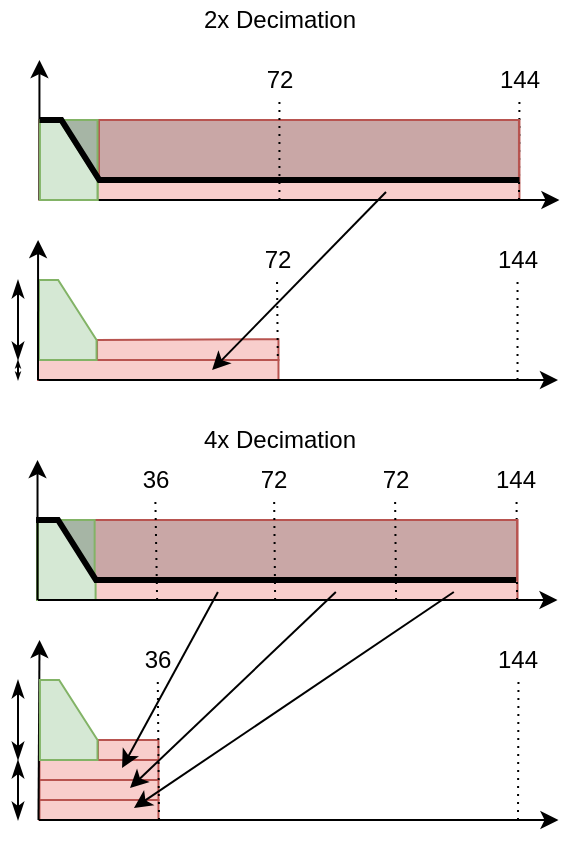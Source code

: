 <mxfile version="13.7.3" type="device" pages="2"><diagram id="X33ufl5C23CENaknPC6h" name="stop_band_attenuation"><mxGraphModel dx="922" dy="817" grid="1" gridSize="10" guides="1" tooltips="1" connect="1" arrows="1" fold="1" page="1" pageScale="1" pageWidth="850" pageHeight="1100" math="0" shadow="0"><root><mxCell id="iI2jZLfYnnL9AViTO8Pb-0"/><mxCell id="iI2jZLfYnnL9AViTO8Pb-1" parent="iI2jZLfYnnL9AViTO8Pb-0"/><mxCell id="m3p211hLiaZi5nYDxmEn-57" value="" style="verticalLabelPosition=bottom;verticalAlign=top;html=1;shape=mxgraph.basic.polygon;polyCoords=[[0,0.75],[1,0.74],[1,1],[0.12,1],[0,1],[0,1],[0,0.75],[0,0.87]];polyline=0;strokeColor=#b85450;fillColor=#f8cecc;" vertex="1" parent="iI2jZLfYnnL9AViTO8Pb-1"><mxGeometry x="269.52" y="180" width="90.72" height="40" as="geometry"/></mxCell><mxCell id="m3p211hLiaZi5nYDxmEn-58" value="144" style="text;html=1;strokeColor=none;fillColor=none;align=center;verticalAlign=middle;whiteSpace=wrap;rounded=0;" vertex="1" parent="iI2jZLfYnnL9AViTO8Pb-1"><mxGeometry x="459.76" y="160" width="40" height="20" as="geometry"/></mxCell><mxCell id="m3p211hLiaZi5nYDxmEn-59" value="" style="endArrow=classic;html=1;" edge="1" parent="iI2jZLfYnnL9AViTO8Pb-1"><mxGeometry width="50" height="50" relative="1" as="geometry"><mxPoint x="239.76" y="220" as="sourcePoint"/><mxPoint x="239.76" y="220" as="targetPoint"/></mxGeometry></mxCell><mxCell id="m3p211hLiaZi5nYDxmEn-60" value="" style="endArrow=none;dashed=1;html=1;dashPattern=1 3;strokeWidth=1;exitX=0.764;exitY=0.972;exitDx=0;exitDy=0;exitPerimeter=0;entryX=0.5;entryY=1;entryDx=0;entryDy=0;" edge="1" parent="iI2jZLfYnnL9AViTO8Pb-1" target="m3p211hLiaZi5nYDxmEn-58"><mxGeometry width="50" height="50" relative="1" as="geometry"><mxPoint x="479.76" y="230" as="sourcePoint"/><mxPoint x="480.0" y="181.12" as="targetPoint"/></mxGeometry></mxCell><mxCell id="m3p211hLiaZi5nYDxmEn-61" value="" style="endArrow=none;dashed=1;html=1;dashPattern=1 3;strokeWidth=1;exitX=0.764;exitY=0.972;exitDx=0;exitDy=0;exitPerimeter=0;entryX=0.5;entryY=1;entryDx=0;entryDy=0;" edge="1" parent="iI2jZLfYnnL9AViTO8Pb-1" target="m3p211hLiaZi5nYDxmEn-62"><mxGeometry width="50" height="50" relative="1" as="geometry"><mxPoint x="360.0" y="230" as="sourcePoint"/><mxPoint x="360.24" y="181.12" as="targetPoint"/></mxGeometry></mxCell><mxCell id="m3p211hLiaZi5nYDxmEn-62" value="72" style="text;html=1;strokeColor=none;fillColor=none;align=center;verticalAlign=middle;whiteSpace=wrap;rounded=0;" vertex="1" parent="iI2jZLfYnnL9AViTO8Pb-1"><mxGeometry x="339.52" y="160" width="40" height="20" as="geometry"/></mxCell><mxCell id="m3p211hLiaZi5nYDxmEn-65" value="" style="verticalLabelPosition=bottom;verticalAlign=top;html=1;shape=mxgraph.basic.polygon;polyCoords=[[0,0],[1,0],[1,1],[0.12,1],[0,1],[0,1],[0,0.75],[0,0.25]];polyline=0;strokeColor=#b85450;fillColor=#f8cecc;" vertex="1" parent="iI2jZLfYnnL9AViTO8Pb-1"><mxGeometry x="240.0" y="220" width="120.24" height="10" as="geometry"/></mxCell><mxCell id="m3p211hLiaZi5nYDxmEn-67" value="" style="verticalLabelPosition=bottom;verticalAlign=top;html=1;shape=mxgraph.basic.polygon;polyCoords=[[0,0],[1,0],[1,1],[0.12,1],[0,1],[0,1],[0,0.75],[0,0.25]];polyline=0;strokeColor=#b85450;fillColor=#f8cecc;" vertex="1" parent="iI2jZLfYnnL9AViTO8Pb-1"><mxGeometry x="240.72" y="100" width="240" height="40" as="geometry"/></mxCell><mxCell id="m3p211hLiaZi5nYDxmEn-68" value="144" style="text;html=1;strokeColor=none;fillColor=none;align=center;verticalAlign=middle;whiteSpace=wrap;rounded=0;" vertex="1" parent="iI2jZLfYnnL9AViTO8Pb-1"><mxGeometry x="460.72" y="70" width="40" height="20" as="geometry"/></mxCell><mxCell id="m3p211hLiaZi5nYDxmEn-69" value="" style="endArrow=classic;html=1;" edge="1" parent="iI2jZLfYnnL9AViTO8Pb-1"><mxGeometry width="50" height="50" relative="1" as="geometry"><mxPoint x="240.48" y="130.0" as="sourcePoint"/><mxPoint x="240.48" y="130.0" as="targetPoint"/></mxGeometry></mxCell><mxCell id="m3p211hLiaZi5nYDxmEn-70" value="" style="endArrow=none;dashed=1;html=1;dashPattern=1 3;strokeWidth=1;exitX=0.764;exitY=0.972;exitDx=0;exitDy=0;exitPerimeter=0;entryX=0.5;entryY=1;entryDx=0;entryDy=0;" edge="1" parent="iI2jZLfYnnL9AViTO8Pb-1" target="m3p211hLiaZi5nYDxmEn-68"><mxGeometry width="50" height="50" relative="1" as="geometry"><mxPoint x="480.48" y="140.0" as="sourcePoint"/><mxPoint x="480.72" y="91.12" as="targetPoint"/></mxGeometry></mxCell><mxCell id="m3p211hLiaZi5nYDxmEn-73" value="72" style="text;html=1;strokeColor=none;fillColor=none;align=center;verticalAlign=middle;whiteSpace=wrap;rounded=0;" vertex="1" parent="iI2jZLfYnnL9AViTO8Pb-1"><mxGeometry x="340.72" y="70" width="40" height="20" as="geometry"/></mxCell><mxCell id="Y8i4T1kmNz_SQnBnVnyy-0" value="" style="verticalLabelPosition=bottom;verticalAlign=top;html=1;shape=mxgraph.basic.polygon;polyCoords=[[0,0],[1,0],[1,1],[0,0.99],[0,0],[0,0],[0,0],[0.13,0]];polyline=0;strokeColor=#b85450;fillColor=#C9A7A6;" vertex="1" parent="iI2jZLfYnnL9AViTO8Pb-1"><mxGeometry x="270.48" y="100" width="210" height="30" as="geometry"/></mxCell><mxCell id="m3p211hLiaZi5nYDxmEn-72" value="" style="endArrow=none;dashed=1;html=1;dashPattern=1 3;strokeWidth=1;exitX=0.764;exitY=0.972;exitDx=0;exitDy=0;exitPerimeter=0;entryX=0.5;entryY=1;entryDx=0;entryDy=0;" edge="1" parent="iI2jZLfYnnL9AViTO8Pb-1" target="m3p211hLiaZi5nYDxmEn-73"><mxGeometry width="50" height="50" relative="1" as="geometry"><mxPoint x="360.72" y="140.0" as="sourcePoint"/><mxPoint x="360.96" y="91.12" as="targetPoint"/></mxGeometry></mxCell><mxCell id="Y8i4T1kmNz_SQnBnVnyy-2" value="" style="verticalLabelPosition=bottom;verticalAlign=top;html=1;shape=mxgraph.basic.polygon;polyCoords=[[0,0],[1,0],[1,1],[0.12,1],[0,1],[0,1],[0,0.75],[0,0.77]];polyline=0;strokeColor=#b85450;fillColor=#f8cecc;" vertex="1" parent="iI2jZLfYnnL9AViTO8Pb-1"><mxGeometry x="270" y="410" width="30.24" height="10" as="geometry"/></mxCell><mxCell id="Y8i4T1kmNz_SQnBnVnyy-3" value="144" style="text;html=1;strokeColor=none;fillColor=none;align=center;verticalAlign=middle;whiteSpace=wrap;rounded=0;" vertex="1" parent="iI2jZLfYnnL9AViTO8Pb-1"><mxGeometry x="460.24" y="360" width="40" height="20" as="geometry"/></mxCell><mxCell id="Y8i4T1kmNz_SQnBnVnyy-4" value="" style="endArrow=classic;html=1;" edge="1" parent="iI2jZLfYnnL9AViTO8Pb-1"><mxGeometry width="50" height="50" relative="1" as="geometry"><mxPoint x="240.0" y="440" as="sourcePoint"/><mxPoint x="240.0" y="440" as="targetPoint"/></mxGeometry></mxCell><mxCell id="Y8i4T1kmNz_SQnBnVnyy-5" value="" style="endArrow=none;dashed=1;html=1;dashPattern=1 3;strokeWidth=1;exitX=0.764;exitY=0.972;exitDx=0;exitDy=0;exitPerimeter=0;entryX=0.5;entryY=1;entryDx=0;entryDy=0;" edge="1" parent="iI2jZLfYnnL9AViTO8Pb-1" target="Y8i4T1kmNz_SQnBnVnyy-3"><mxGeometry width="50" height="50" relative="1" as="geometry"><mxPoint x="480.0" y="450" as="sourcePoint"/><mxPoint x="480.24" y="401.12" as="targetPoint"/></mxGeometry></mxCell><mxCell id="Y8i4T1kmNz_SQnBnVnyy-10" value="" style="verticalLabelPosition=bottom;verticalAlign=top;html=1;shape=mxgraph.basic.polygon;polyCoords=[[0,0],[1,0],[1,1],[0.12,1],[0,1],[0,1],[0,0.75],[0,0.25]];polyline=0;strokeColor=#b85450;fillColor=#f8cecc;" vertex="1" parent="iI2jZLfYnnL9AViTO8Pb-1"><mxGeometry x="240.72" y="420" width="59.52" height="10" as="geometry"/></mxCell><mxCell id="Y8i4T1kmNz_SQnBnVnyy-12" value="" style="verticalLabelPosition=bottom;verticalAlign=top;html=1;shape=mxgraph.basic.polygon;polyCoords=[[0,0],[1,0],[1,1],[0.12,1],[0,1],[0,1],[0,0.75],[0,0.25]];polyline=0;strokeColor=#b85450;fillColor=#f8cecc;" vertex="1" parent="iI2jZLfYnnL9AViTO8Pb-1"><mxGeometry x="239.76" y="300" width="240" height="40" as="geometry"/></mxCell><mxCell id="Y8i4T1kmNz_SQnBnVnyy-13" value="144" style="text;html=1;strokeColor=none;fillColor=none;align=center;verticalAlign=middle;whiteSpace=wrap;rounded=0;" vertex="1" parent="iI2jZLfYnnL9AViTO8Pb-1"><mxGeometry x="459.28" y="270" width="40" height="20" as="geometry"/></mxCell><mxCell id="Y8i4T1kmNz_SQnBnVnyy-14" value="" style="endArrow=classic;html=1;" edge="1" parent="iI2jZLfYnnL9AViTO8Pb-1"><mxGeometry width="50" height="50" relative="1" as="geometry"><mxPoint x="239.52" y="330" as="sourcePoint"/><mxPoint x="239.52" y="330" as="targetPoint"/></mxGeometry></mxCell><mxCell id="Y8i4T1kmNz_SQnBnVnyy-15" value="" style="endArrow=none;dashed=1;html=1;dashPattern=1 3;strokeWidth=1;exitX=0.764;exitY=0.972;exitDx=0;exitDy=0;exitPerimeter=0;entryX=0.5;entryY=1;entryDx=0;entryDy=0;" edge="1" parent="iI2jZLfYnnL9AViTO8Pb-1" target="Y8i4T1kmNz_SQnBnVnyy-13"><mxGeometry width="50" height="50" relative="1" as="geometry"><mxPoint x="479.52" y="340" as="sourcePoint"/><mxPoint x="479.76" y="291.12" as="targetPoint"/></mxGeometry></mxCell><mxCell id="Y8i4T1kmNz_SQnBnVnyy-17" value="36" style="text;html=1;strokeColor=none;fillColor=none;align=center;verticalAlign=middle;whiteSpace=wrap;rounded=0;" vertex="1" parent="iI2jZLfYnnL9AViTO8Pb-1"><mxGeometry x="278.68" y="270" width="40" height="20" as="geometry"/></mxCell><mxCell id="Y8i4T1kmNz_SQnBnVnyy-20" value="" style="verticalLabelPosition=bottom;verticalAlign=top;html=1;shape=mxgraph.basic.polygon;polyCoords=[[0,0],[1,0],[1,1],[0.08,1],[0,0],[0,0],[0,0],[0.13,0]];polyline=0;strokeColor=#b85450;fillColor=#C9A7A6;" vertex="1" parent="iI2jZLfYnnL9AViTO8Pb-1"><mxGeometry x="250" y="300" width="229.52" height="30" as="geometry"/></mxCell><mxCell id="Y8i4T1kmNz_SQnBnVnyy-22" value="" style="endArrow=none;dashed=1;html=1;dashPattern=1 3;strokeWidth=1;entryX=0.5;entryY=1;entryDx=0;entryDy=0;" edge="1" parent="iI2jZLfYnnL9AViTO8Pb-1" target="Y8i4T1kmNz_SQnBnVnyy-17"><mxGeometry width="50" height="50" relative="1" as="geometry"><mxPoint x="299.56" y="340" as="sourcePoint"/><mxPoint x="360.0" y="291.12" as="targetPoint"/></mxGeometry></mxCell><mxCell id="Y8i4T1kmNz_SQnBnVnyy-23" value="" style="endArrow=none;dashed=1;html=1;dashPattern=1 3;strokeWidth=1;exitX=0.764;exitY=0.972;exitDx=0;exitDy=0;exitPerimeter=0;entryX=0.5;entryY=1;entryDx=0;entryDy=0;" edge="1" parent="iI2jZLfYnnL9AViTO8Pb-1" target="Y8i4T1kmNz_SQnBnVnyy-24"><mxGeometry width="50" height="50" relative="1" as="geometry"><mxPoint x="358.56" y="340" as="sourcePoint"/><mxPoint x="358.8" y="291.12" as="targetPoint"/></mxGeometry></mxCell><mxCell id="Y8i4T1kmNz_SQnBnVnyy-24" value="72" style="text;html=1;strokeColor=none;fillColor=none;align=center;verticalAlign=middle;whiteSpace=wrap;rounded=0;" vertex="1" parent="iI2jZLfYnnL9AViTO8Pb-1"><mxGeometry x="338.08" y="270" width="40" height="20" as="geometry"/></mxCell><mxCell id="Y8i4T1kmNz_SQnBnVnyy-25" value="" style="endArrow=none;dashed=1;html=1;dashPattern=1 3;strokeWidth=1;exitX=0.764;exitY=0.972;exitDx=0;exitDy=0;exitPerimeter=0;entryX=0.5;entryY=1;entryDx=0;entryDy=0;" edge="1" parent="iI2jZLfYnnL9AViTO8Pb-1" target="Y8i4T1kmNz_SQnBnVnyy-26"><mxGeometry width="50" height="50" relative="1" as="geometry"><mxPoint x="419.04" y="340" as="sourcePoint"/><mxPoint x="419.28" y="291.12" as="targetPoint"/></mxGeometry></mxCell><mxCell id="Y8i4T1kmNz_SQnBnVnyy-26" value="72" style="text;html=1;strokeColor=none;fillColor=none;align=center;verticalAlign=middle;whiteSpace=wrap;rounded=0;" vertex="1" parent="iI2jZLfYnnL9AViTO8Pb-1"><mxGeometry x="398.56" y="270" width="40" height="20" as="geometry"/></mxCell><mxCell id="Y8i4T1kmNz_SQnBnVnyy-27" value="36" style="text;html=1;strokeColor=none;fillColor=none;align=center;verticalAlign=middle;whiteSpace=wrap;rounded=0;" vertex="1" parent="iI2jZLfYnnL9AViTO8Pb-1"><mxGeometry x="279.88" y="360" width="40" height="20" as="geometry"/></mxCell><mxCell id="Y8i4T1kmNz_SQnBnVnyy-29" value="" style="verticalLabelPosition=bottom;verticalAlign=top;html=1;shape=mxgraph.basic.polygon;polyCoords=[[0,0],[1,0],[1,1],[0.12,1],[0,1],[0,1],[0,0.75],[0,0.25]];polyline=0;strokeColor=#b85450;fillColor=#f8cecc;" vertex="1" parent="iI2jZLfYnnL9AViTO8Pb-1"><mxGeometry x="240.72" y="430" width="59.52" height="10" as="geometry"/></mxCell><mxCell id="Y8i4T1kmNz_SQnBnVnyy-30" value="" style="verticalLabelPosition=bottom;verticalAlign=top;html=1;shape=mxgraph.basic.polygon;polyCoords=[[0,0],[1,0],[1,1],[0.12,1],[0,1],[0,1],[0,0.75],[0,0.25]];polyline=0;strokeColor=#b85450;fillColor=#f8cecc;" vertex="1" parent="iI2jZLfYnnL9AViTO8Pb-1"><mxGeometry x="240.72" y="440" width="59.52" height="10" as="geometry"/></mxCell><mxCell id="Y8i4T1kmNz_SQnBnVnyy-11" value="" style="endArrow=classic;html=1;strokeWidth=1;" edge="1" parent="iI2jZLfYnnL9AViTO8Pb-1"><mxGeometry width="50" height="50" relative="1" as="geometry"><mxPoint x="240.24" y="450" as="sourcePoint"/><mxPoint x="240.76" y="360" as="targetPoint"/></mxGeometry></mxCell><mxCell id="Y8i4T1kmNz_SQnBnVnyy-28" value="" style="endArrow=none;dashed=1;html=1;dashPattern=1 3;strokeWidth=1;entryX=0.5;entryY=1;entryDx=0;entryDy=0;" edge="1" parent="iI2jZLfYnnL9AViTO8Pb-1" target="Y8i4T1kmNz_SQnBnVnyy-27"><mxGeometry width="50" height="50" relative="1" as="geometry"><mxPoint x="300.52" y="450" as="sourcePoint"/><mxPoint x="360.96" y="401.12" as="targetPoint"/></mxGeometry></mxCell><mxCell id="Y8i4T1kmNz_SQnBnVnyy-9" value="" style="endArrow=classic;html=1;exitX=0;exitY=1.001;exitDx=0;exitDy=0;exitPerimeter=0;" edge="1" parent="iI2jZLfYnnL9AViTO8Pb-1"><mxGeometry width="50" height="50" relative="1" as="geometry"><mxPoint x="240.48" y="450.04" as="sourcePoint"/><mxPoint x="500.24" y="450" as="targetPoint"/></mxGeometry></mxCell><mxCell id="Y8i4T1kmNz_SQnBnVnyy-32" value="" style="endArrow=classicThin;startArrow=classicThin;html=1;strokeColor=#000000;strokeWidth=1;endFill=1;startFill=1;" edge="1" parent="iI2jZLfYnnL9AViTO8Pb-1"><mxGeometry width="50" height="50" relative="1" as="geometry"><mxPoint x="230" y="220" as="sourcePoint"/><mxPoint x="230" y="180" as="targetPoint"/></mxGeometry></mxCell><mxCell id="Y8i4T1kmNz_SQnBnVnyy-33" value="" style="endArrow=classicThin;startArrow=classicThin;html=1;strokeColor=#000000;strokeWidth=1;endFill=1;startFill=1;" edge="1" parent="iI2jZLfYnnL9AViTO8Pb-1"><mxGeometry width="50" height="50" relative="1" as="geometry"><mxPoint x="230" y="420" as="sourcePoint"/><mxPoint x="230" y="380" as="targetPoint"/></mxGeometry></mxCell><mxCell id="Y8i4T1kmNz_SQnBnVnyy-34" value="" style="endArrow=classicThin;startArrow=classicThin;html=1;strokeColor=#000000;strokeWidth=1;endFill=1;startFill=1;" edge="1" parent="iI2jZLfYnnL9AViTO8Pb-1"><mxGeometry width="50" height="50" relative="1" as="geometry"><mxPoint x="230" y="450" as="sourcePoint"/><mxPoint x="230" y="420" as="targetPoint"/></mxGeometry></mxCell><mxCell id="Y8i4T1kmNz_SQnBnVnyy-35" value="" style="endArrow=classic;html=1;strokeColor=#000000;strokeWidth=1;exitX=0.722;exitY=0.9;exitDx=0;exitDy=0;exitPerimeter=0;entryX=0.724;entryY=0.5;entryDx=0;entryDy=0;entryPerimeter=0;" edge="1" parent="iI2jZLfYnnL9AViTO8Pb-1" source="m3p211hLiaZi5nYDxmEn-67" target="m3p211hLiaZi5nYDxmEn-65"><mxGeometry width="50" height="50" relative="1" as="geometry"><mxPoint x="120" y="220" as="sourcePoint"/><mxPoint x="311" y="223" as="targetPoint"/></mxGeometry></mxCell><mxCell id="Y8i4T1kmNz_SQnBnVnyy-37" value="" style="endArrow=classic;html=1;strokeColor=#000000;strokeWidth=1;exitX=0.722;exitY=0.9;exitDx=0;exitDy=0;exitPerimeter=0;entryX=0.694;entryY=0.4;entryDx=0;entryDy=0;entryPerimeter=0;" edge="1" parent="iI2jZLfYnnL9AViTO8Pb-1" target="Y8i4T1kmNz_SQnBnVnyy-10"><mxGeometry width="50" height="50" relative="1" as="geometry"><mxPoint x="329.95" y="336" as="sourcePoint"/><mxPoint x="243.004" y="425" as="targetPoint"/></mxGeometry></mxCell><mxCell id="Y8i4T1kmNz_SQnBnVnyy-38" value="" style="endArrow=classic;html=1;strokeColor=#000000;strokeWidth=1;exitX=0.722;exitY=0.9;exitDx=0;exitDy=0;exitPerimeter=0;entryX=0.761;entryY=0.4;entryDx=0;entryDy=0;entryPerimeter=0;" edge="1" parent="iI2jZLfYnnL9AViTO8Pb-1" target="Y8i4T1kmNz_SQnBnVnyy-29"><mxGeometry width="50" height="50" relative="1" as="geometry"><mxPoint x="388.92" y="336" as="sourcePoint"/><mxPoint x="340.997" y="424" as="targetPoint"/></mxGeometry></mxCell><mxCell id="Y8i4T1kmNz_SQnBnVnyy-39" value="" style="endArrow=classic;html=1;strokeColor=#000000;strokeWidth=1;exitX=0.722;exitY=0.9;exitDx=0;exitDy=0;exitPerimeter=0;entryX=0.794;entryY=0.4;entryDx=0;entryDy=0;entryPerimeter=0;" edge="1" parent="iI2jZLfYnnL9AViTO8Pb-1" target="Y8i4T1kmNz_SQnBnVnyy-30"><mxGeometry width="50" height="50" relative="1" as="geometry"><mxPoint x="447.91" y="336" as="sourcePoint"/><mxPoint x="345.005" y="434" as="targetPoint"/></mxGeometry></mxCell><mxCell id="m3p211hLiaZi5nYDxmEn-71" value="" style="endArrow=classic;html=1;strokeWidth=1;" edge="1" parent="iI2jZLfYnnL9AViTO8Pb-1"><mxGeometry width="50" height="50" relative="1" as="geometry"><mxPoint x="240.72" y="140.0" as="sourcePoint"/><mxPoint x="240.72" y="70" as="targetPoint"/></mxGeometry></mxCell><mxCell id="m3p211hLiaZi5nYDxmEn-75" value="" style="endArrow=classic;html=1;exitX=0;exitY=1.001;exitDx=0;exitDy=0;exitPerimeter=0;" edge="1" parent="iI2jZLfYnnL9AViTO8Pb-1"><mxGeometry width="50" height="50" relative="1" as="geometry"><mxPoint x="240.96" y="140.04" as="sourcePoint"/><mxPoint x="500.72" y="140.0" as="targetPoint"/></mxGeometry></mxCell><mxCell id="m3p211hLiaZi5nYDxmEn-64" value="" style="endArrow=classic;html=1;exitX=0;exitY=1.001;exitDx=0;exitDy=0;exitPerimeter=0;" edge="1" parent="iI2jZLfYnnL9AViTO8Pb-1"><mxGeometry width="50" height="50" relative="1" as="geometry"><mxPoint x="240.24" y="230.04" as="sourcePoint"/><mxPoint x="500.0" y="230" as="targetPoint"/></mxGeometry></mxCell><mxCell id="y73kL6fsjdwBG2r7gcbf-0" value="2x Decimation" style="text;html=1;strokeColor=none;fillColor=none;align=center;verticalAlign=middle;whiteSpace=wrap;rounded=0;" vertex="1" parent="iI2jZLfYnnL9AViTO8Pb-1"><mxGeometry x="280.96" y="40" width="160" height="20" as="geometry"/></mxCell><mxCell id="y73kL6fsjdwBG2r7gcbf-1" value="" style="endArrow=classicThin;startArrow=classicThin;html=1;strokeColor=#000000;strokeWidth=1;endFill=1;startFill=1;endSize=1;startSize=1;" edge="1" parent="iI2jZLfYnnL9AViTO8Pb-1"><mxGeometry width="50" height="50" relative="1" as="geometry"><mxPoint x="230" y="230" as="sourcePoint"/><mxPoint x="230" y="220" as="targetPoint"/></mxGeometry></mxCell><mxCell id="y73kL6fsjdwBG2r7gcbf-2" value="4x Decimation" style="text;html=1;strokeColor=none;fillColor=none;align=center;verticalAlign=middle;whiteSpace=wrap;rounded=0;" vertex="1" parent="iI2jZLfYnnL9AViTO8Pb-1"><mxGeometry x="280.96" y="250" width="160" height="20" as="geometry"/></mxCell><mxCell id="y73kL6fsjdwBG2r7gcbf-5" value="" style="verticalLabelPosition=bottom;verticalAlign=top;html=1;shape=mxgraph.basic.polygon;polyCoords=[[0.04,0],[0.12,0.75],[0.12,1],[0,1],[0,1],[0,1],[0,0.75],[0,0]];polyline=0;strokeColor=#82b366;fillColor=#d5e8d4;" vertex="1" parent="iI2jZLfYnnL9AViTO8Pb-1"><mxGeometry x="240.96" y="380" width="240" height="40" as="geometry"/></mxCell><mxCell id="Y4k0XCcYSKroz_cFNhfG-0" value="" style="verticalLabelPosition=bottom;verticalAlign=top;html=1;shape=mxgraph.basic.polygon;polyCoords=[[0,0],[0.12,0],[0.12,1],[0,1],[0,1],[0,1],[0,0.75],[0,0.25]];polyline=0;strokeColor=#82b366;fillColor=#A6B5A5;" vertex="1" parent="iI2jZLfYnnL9AViTO8Pb-1"><mxGeometry x="239.52" y="300" width="240" height="40" as="geometry"/></mxCell><mxCell id="Y8i4T1kmNz_SQnBnVnyy-18" value="" style="verticalLabelPosition=bottom;verticalAlign=top;html=1;shape=mxgraph.basic.polygon;polyCoords=[[0.04,0],[0.12,0.75],[0.12,1],[0,1],[0,1],[0,1],[0,0.75],[0,0]];polyline=0;strokeColor=#82b366;fillColor=#d5e8d4;" vertex="1" parent="iI2jZLfYnnL9AViTO8Pb-1"><mxGeometry x="240" y="300" width="240" height="40" as="geometry"/></mxCell><mxCell id="Y8i4T1kmNz_SQnBnVnyy-21" value="" style="endArrow=none;html=1;strokeWidth=3;rounded=0;" edge="1" parent="iI2jZLfYnnL9AViTO8Pb-1"><mxGeometry width="50" height="50" relative="1" as="geometry"><mxPoint x="359.04" y="330" as="sourcePoint"/><mxPoint x="239.04" y="300" as="targetPoint"/><Array as="points"><mxPoint x="479.04" y="330"/><mxPoint x="269" y="330"/><mxPoint x="250" y="300"/></Array></mxGeometry></mxCell><mxCell id="Y8i4T1kmNz_SQnBnVnyy-16" value="" style="endArrow=classic;html=1;strokeWidth=1;" edge="1" parent="iI2jZLfYnnL9AViTO8Pb-1"><mxGeometry width="50" height="50" relative="1" as="geometry"><mxPoint x="239.76" y="340" as="sourcePoint"/><mxPoint x="239.76" y="270" as="targetPoint"/></mxGeometry></mxCell><mxCell id="Y8i4T1kmNz_SQnBnVnyy-19" value="" style="endArrow=classic;html=1;exitX=0;exitY=1.001;exitDx=0;exitDy=0;exitPerimeter=0;" edge="1" parent="iI2jZLfYnnL9AViTO8Pb-1"><mxGeometry width="50" height="50" relative="1" as="geometry"><mxPoint x="240.0" y="340.04" as="sourcePoint"/><mxPoint x="499.76" y="340" as="targetPoint"/></mxGeometry></mxCell><mxCell id="Y4k0XCcYSKroz_cFNhfG-1" value="" style="verticalLabelPosition=bottom;verticalAlign=top;html=1;shape=mxgraph.basic.polygon;polyCoords=[[0,0],[0.12,0],[0.12,1],[0,1],[0,1],[0,1],[0,0.75],[0,0.25]];polyline=0;strokeColor=#82b366;fillColor=#A6B5A5;" vertex="1" parent="iI2jZLfYnnL9AViTO8Pb-1"><mxGeometry x="240.96" y="100" width="240" height="40" as="geometry"/></mxCell><mxCell id="Y4k0XCcYSKroz_cFNhfG-2" value="" style="verticalLabelPosition=bottom;verticalAlign=top;html=1;shape=mxgraph.basic.polygon;polyCoords=[[0.04,0],[0.12,0.75],[0.12,1],[0,1],[0,1],[0,1],[0,0.75],[0,0]];polyline=0;strokeColor=#82b366;fillColor=#d5e8d4;" vertex="1" parent="iI2jZLfYnnL9AViTO8Pb-1"><mxGeometry x="240.96" y="100" width="240" height="40" as="geometry"/></mxCell><mxCell id="Y4k0XCcYSKroz_cFNhfG-3" value="" style="endArrow=none;html=1;strokeWidth=3;rounded=0;" edge="1" parent="iI2jZLfYnnL9AViTO8Pb-1"><mxGeometry width="50" height="50" relative="1" as="geometry"><mxPoint x="360.72" y="130" as="sourcePoint"/><mxPoint x="240.72" y="100" as="targetPoint"/><Array as="points"><mxPoint x="480.72" y="130"/><mxPoint x="270.68" y="130"/><mxPoint x="251.68" y="100"/></Array></mxGeometry></mxCell><mxCell id="Y4k0XCcYSKroz_cFNhfG-4" value="" style="verticalLabelPosition=bottom;verticalAlign=top;html=1;shape=mxgraph.basic.polygon;polyCoords=[[0.04,0],[0.12,0.75],[0.12,1],[0,1],[0,1],[0,1],[0,0.75],[0,0]];polyline=0;strokeColor=#82b366;fillColor=#d5e8d4;" vertex="1" parent="iI2jZLfYnnL9AViTO8Pb-1"><mxGeometry x="240.48" y="180" width="240" height="40" as="geometry"/></mxCell><mxCell id="m3p211hLiaZi5nYDxmEn-66" value="" style="endArrow=classic;html=1;strokeWidth=1;" edge="1" parent="iI2jZLfYnnL9AViTO8Pb-1"><mxGeometry width="50" height="50" relative="1" as="geometry"><mxPoint x="240" y="230" as="sourcePoint"/><mxPoint x="240.04" y="160" as="targetPoint"/></mxGeometry></mxCell></root></mxGraphModel></diagram><diagram id="JxbGL45zLe13gD_jo3_e" name="mic_aop_and_snr"><mxGraphModel dx="632" dy="560" grid="1" gridSize="10" guides="1" tooltips="1" connect="1" arrows="1" fold="1" page="1" pageScale="1" pageWidth="850" pageHeight="1100" math="0" shadow="0"><root><mxCell id="YApau0S4HHWQZNezcJos-0"/><mxCell id="YApau0S4HHWQZNezcJos-1" parent="YApau0S4HHWQZNezcJos-0"/><mxCell id="YApau0S4HHWQZNezcJos-5" value="120dBSPL" style="text;html=1;strokeColor=none;fillColor=none;align=center;verticalAlign=middle;whiteSpace=wrap;rounded=0;" vertex="1" parent="YApau0S4HHWQZNezcJos-1"><mxGeometry x="120" y="110" width="100" height="20" as="geometry"/></mxCell><mxCell id="YApau0S4HHWQZNezcJos-7" value="94dBSPL" style="text;html=1;strokeColor=none;fillColor=none;align=center;verticalAlign=middle;whiteSpace=wrap;rounded=0;" vertex="1" parent="YApau0S4HHWQZNezcJos-1"><mxGeometry x="120" y="230" width="100" height="20" as="geometry"/></mxCell><mxCell id="YApau0S4HHWQZNezcJos-8" value="AOP" style="text;html=1;strokeColor=none;fillColor=none;align=left;verticalAlign=middle;whiteSpace=wrap;rounded=0;" vertex="1" parent="YApau0S4HHWQZNezcJos-1"><mxGeometry x="270" y="100" width="100" height="20" as="geometry"/></mxCell><mxCell id="YApau0S4HHWQZNezcJos-9" value="SNR = 61db(A)" style="text;html=1;strokeColor=none;fillColor=none;align=left;verticalAlign=middle;whiteSpace=wrap;rounded=0;rotation=-90;" vertex="1" parent="YApau0S4HHWQZNezcJos-1"><mxGeometry x="170" y="310" width="100" height="20" as="geometry"/></mxCell><mxCell id="YApau0S4HHWQZNezcJos-10" value="23dBSPL" style="text;html=1;strokeColor=none;fillColor=none;align=center;verticalAlign=middle;whiteSpace=wrap;rounded=0;" vertex="1" parent="YApau0S4HHWQZNezcJos-1"><mxGeometry x="120" y="410" width="100" height="20" as="geometry"/></mxCell><mxCell id="YApau0S4HHWQZNezcJos-11" value="" style="endArrow=none;html=1;strokeColor=#000000;strokeWidth=1;" edge="1" parent="YApau0S4HHWQZNezcJos-1"><mxGeometry width="50" height="50" relative="1" as="geometry"><mxPoint x="200" y="119.71" as="sourcePoint"/><mxPoint x="360" y="120" as="targetPoint"/></mxGeometry></mxCell><mxCell id="YApau0S4HHWQZNezcJos-12" value="" style="endArrow=none;html=1;strokeColor=#000000;strokeWidth=1;" edge="1" parent="YApau0S4HHWQZNezcJos-1"><mxGeometry width="50" height="50" relative="1" as="geometry"><mxPoint x="200" y="239.71" as="sourcePoint"/><mxPoint x="280" y="239.71" as="targetPoint"/></mxGeometry></mxCell><mxCell id="YApau0S4HHWQZNezcJos-13" value="" style="endArrow=none;html=1;strokeColor=#000000;strokeWidth=1;" edge="1" parent="YApau0S4HHWQZNezcJos-1"><mxGeometry width="50" height="50" relative="1" as="geometry"><mxPoint x="200" y="419.71" as="sourcePoint"/><mxPoint x="360" y="420" as="targetPoint"/></mxGeometry></mxCell><mxCell id="YApau0S4HHWQZNezcJos-14" value="" style="shape=flexArrow;endArrow=classic;startArrow=classic;html=1;strokeColor=#000000;strokeWidth=1;" edge="1" parent="YApau0S4HHWQZNezcJos-1"><mxGeometry width="50" height="50" relative="1" as="geometry"><mxPoint x="240" y="420" as="sourcePoint"/><mxPoint x="240" y="120" as="targetPoint"/></mxGeometry></mxCell><mxCell id="YApau0S4HHWQZNezcJos-16" value="" style="shape=flexArrow;endArrow=classic;startArrow=classic;html=1;strokeColor=#000000;strokeWidth=1;" edge="1" parent="YApau0S4HHWQZNezcJos-1"><mxGeometry width="50" height="50" relative="1" as="geometry"><mxPoint x="320" y="420" as="sourcePoint"/><mxPoint x="320" y="120" as="targetPoint"/></mxGeometry></mxCell><mxCell id="YApau0S4HHWQZNezcJos-18" value="Dynamic Range = 87dB" style="text;html=1;strokeColor=none;fillColor=none;align=left;verticalAlign=middle;whiteSpace=wrap;rounded=0;rotation=-90;" vertex="1" parent="YApau0S4HHWQZNezcJos-1"><mxGeometry x="270" y="250" width="140" height="20" as="geometry"/></mxCell><mxCell id="YApau0S4HHWQZNezcJos-19" value="0dBFS" style="text;html=1;strokeColor=none;fillColor=none;align=left;verticalAlign=middle;whiteSpace=wrap;rounded=0;" vertex="1" parent="YApau0S4HHWQZNezcJos-1"><mxGeometry x="360" y="110" width="100" height="20" as="geometry"/></mxCell><mxCell id="YApau0S4HHWQZNezcJos-20" value="-87dBFS" style="text;html=1;strokeColor=none;fillColor=none;align=left;verticalAlign=middle;whiteSpace=wrap;rounded=0;" vertex="1" parent="YApau0S4HHWQZNezcJos-1"><mxGeometry x="360" y="410" width="100" height="20" as="geometry"/></mxCell><mxCell id="YApau0S4HHWQZNezcJos-21" value="Noise Floor" style="text;html=1;strokeColor=none;fillColor=none;align=left;verticalAlign=middle;whiteSpace=wrap;rounded=0;" vertex="1" parent="YApau0S4HHWQZNezcJos-1"><mxGeometry x="250" y="420" width="100" height="20" as="geometry"/></mxCell></root></mxGraphModel></diagram></mxfile>